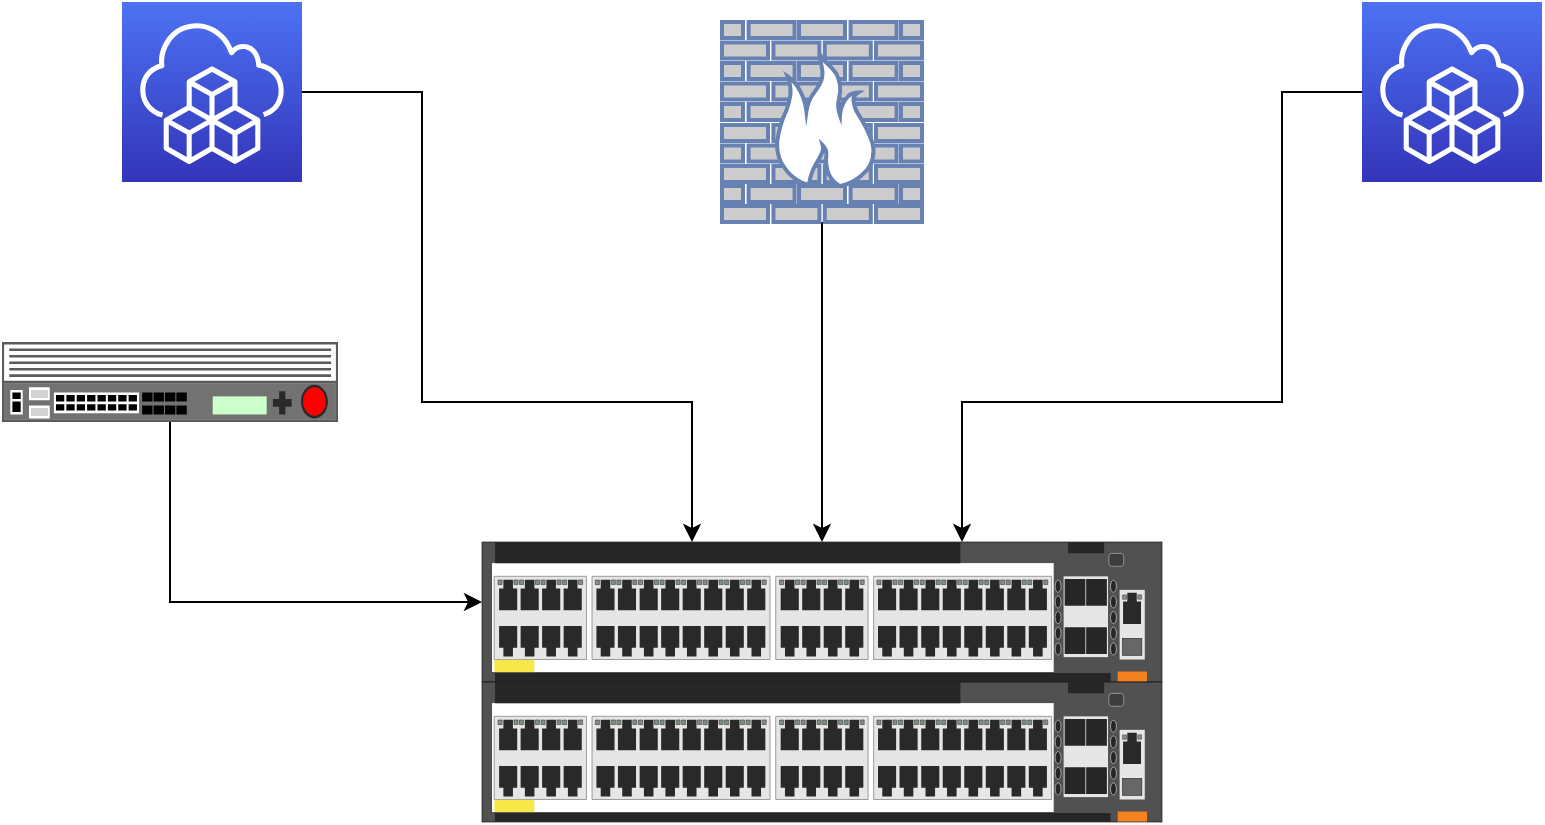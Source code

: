 <mxfile version="21.6.5" type="github">
  <diagram name="Página-1" id="ZtzgwEjl2Cv6G8Xilo4Q">
    <mxGraphModel dx="1035" dy="569" grid="1" gridSize="10" guides="1" tooltips="1" connect="1" arrows="1" fold="1" page="1" pageScale="1" pageWidth="827" pageHeight="1169" math="0" shadow="0">
      <root>
        <mxCell id="0" />
        <mxCell id="1" parent="0" />
        <mxCell id="p3cnILY55uEZjmTNNNlR-13" style="edgeStyle=orthogonalEdgeStyle;rounded=0;orthogonalLoop=1;jettySize=auto;html=1;" edge="1" parent="1" source="p3cnILY55uEZjmTNNNlR-1" target="p3cnILY55uEZjmTNNNlR-6">
          <mxGeometry relative="1" as="geometry">
            <mxPoint x="210" y="190" as="sourcePoint" />
            <mxPoint x="345" y="380" as="targetPoint" />
            <Array as="points">
              <mxPoint x="210" y="165" />
              <mxPoint x="210" y="320" />
              <mxPoint x="345" y="320" />
            </Array>
          </mxGeometry>
        </mxCell>
        <object label="" id="p3cnILY55uEZjmTNNNlR-1">
          <mxCell style="sketch=0;points=[[0,0,0],[0.25,0,0],[0.5,0,0],[0.75,0,0],[1,0,0],[0,1,0],[0.25,1,0],[0.5,1,0],[0.75,1,0],[1,1,0],[0,0.25,0],[0,0.5,0],[0,0.75,0],[1,0.25,0],[1,0.5,0],[1,0.75,0]];outlineConnect=0;fontColor=#232F3E;gradientColor=#4D72F3;gradientDirection=north;fillColor=#3334B9;strokeColor=#ffffff;dashed=0;verticalLabelPosition=bottom;verticalAlign=top;align=center;html=1;fontSize=12;fontStyle=0;aspect=fixed;shape=mxgraph.aws4.resourceIcon;resIcon=mxgraph.aws4.cloud_development_kit;" vertex="1" parent="1">
            <mxGeometry x="60" y="120" width="90" height="90" as="geometry" />
          </mxCell>
        </object>
        <mxCell id="p3cnILY55uEZjmTNNNlR-14" style="edgeStyle=orthogonalEdgeStyle;rounded=0;orthogonalLoop=1;jettySize=auto;html=1;" edge="1" parent="1" source="p3cnILY55uEZjmTNNNlR-2" target="p3cnILY55uEZjmTNNNlR-6">
          <mxGeometry relative="1" as="geometry">
            <mxPoint x="640" y="190" as="sourcePoint" />
            <Array as="points">
              <mxPoint x="640" y="165" />
              <mxPoint x="640" y="320" />
              <mxPoint x="480" y="320" />
            </Array>
          </mxGeometry>
        </mxCell>
        <object label="" id="p3cnILY55uEZjmTNNNlR-2">
          <mxCell style="sketch=0;points=[[0,0,0],[0.25,0,0],[0.5,0,0],[0.75,0,0],[1,0,0],[0,1,0],[0.25,1,0],[0.5,1,0],[0.75,1,0],[1,1,0],[0,0.25,0],[0,0.5,0],[0,0.75,0],[1,0.25,0],[1,0.5,0],[1,0.75,0]];outlineConnect=0;fontColor=#232F3E;gradientColor=#4D72F3;gradientDirection=north;fillColor=#3334B9;strokeColor=#ffffff;dashed=0;verticalLabelPosition=bottom;verticalAlign=bottom;align=center;html=1;fontSize=12;fontStyle=0;aspect=fixed;shape=mxgraph.aws4.resourceIcon;resIcon=mxgraph.aws4.cloud_development_kit;horizontal=1;labelBackgroundColor=none;fontFamily=Helvetica;" vertex="1" parent="1">
            <mxGeometry x="680" y="120" width="90" height="90" as="geometry" />
          </mxCell>
        </object>
        <mxCell id="p3cnILY55uEZjmTNNNlR-6" value="" style="html=1;verticalLabelPosition=bottom;verticalAlign=top;outlineConnect=0;shadow=0;dashed=0;shape=mxgraph.rack.hpe_aruba.switches.jl659a_aruba_6300m_48_port_hpe_smart_rate_1_2_5_5gbe_class_6_poe_and_4_port_switch;" vertex="1" parent="1">
          <mxGeometry x="240" y="390" width="340" height="70" as="geometry" />
        </mxCell>
        <mxCell id="p3cnILY55uEZjmTNNNlR-7" value="" style="html=1;verticalLabelPosition=bottom;verticalAlign=top;outlineConnect=0;shadow=0;dashed=0;shape=mxgraph.rack.hpe_aruba.switches.jl659a_aruba_6300m_48_port_hpe_smart_rate_1_2_5_5gbe_class_6_poe_and_4_port_switch;" vertex="1" parent="1">
          <mxGeometry x="240" y="460" width="340" height="70" as="geometry" />
        </mxCell>
        <mxCell id="p3cnILY55uEZjmTNNNlR-15" style="edgeStyle=orthogonalEdgeStyle;rounded=0;orthogonalLoop=1;jettySize=auto;html=1;" edge="1" parent="1" source="p3cnILY55uEZjmTNNNlR-9" target="p3cnILY55uEZjmTNNNlR-6">
          <mxGeometry relative="1" as="geometry">
            <mxPoint x="450" y="370" as="targetPoint" />
          </mxGeometry>
        </mxCell>
        <mxCell id="p3cnILY55uEZjmTNNNlR-9" value="" style="fontColor=#0066CC;verticalAlign=top;verticalLabelPosition=bottom;labelPosition=center;align=center;html=1;outlineConnect=0;fillColor=#CCCCCC;strokeColor=#6881B3;gradientColor=none;gradientDirection=north;strokeWidth=2;shape=mxgraph.networks.firewall;" vertex="1" parent="1">
          <mxGeometry x="360" y="130" width="100" height="100" as="geometry" />
        </mxCell>
        <mxCell id="p3cnILY55uEZjmTNNNlR-16" style="edgeStyle=orthogonalEdgeStyle;rounded=0;orthogonalLoop=1;jettySize=auto;html=1;" edge="1" parent="1" source="p3cnILY55uEZjmTNNNlR-11" target="p3cnILY55uEZjmTNNNlR-6">
          <mxGeometry relative="1" as="geometry">
            <Array as="points">
              <mxPoint x="84" y="420" />
            </Array>
          </mxGeometry>
        </mxCell>
        <mxCell id="p3cnILY55uEZjmTNNNlR-11" value="" style="strokeColor=#666666;html=1;labelPosition=right;align=left;spacingLeft=15;shadow=0;dashed=0;outlineConnect=0;shape=mxgraph.rack.f5.big_ip_6900;" vertex="1" parent="1">
          <mxGeometry y="290" width="168" height="40" as="geometry" />
        </mxCell>
      </root>
    </mxGraphModel>
  </diagram>
</mxfile>
